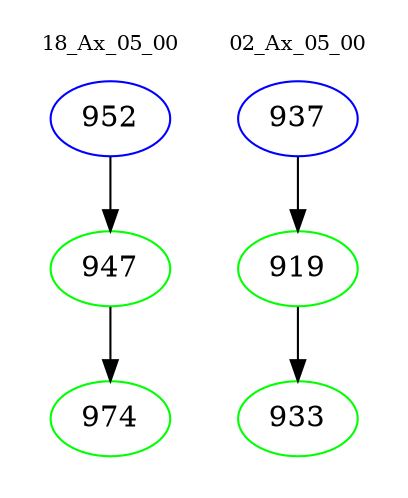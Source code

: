 digraph{
subgraph cluster_0 {
color = white
label = "18_Ax_05_00";
fontsize=10;
T0_952 [label="952", color="blue"]
T0_952 -> T0_947 [color="black"]
T0_947 [label="947", color="green"]
T0_947 -> T0_974 [color="black"]
T0_974 [label="974", color="green"]
}
subgraph cluster_1 {
color = white
label = "02_Ax_05_00";
fontsize=10;
T1_937 [label="937", color="blue"]
T1_937 -> T1_919 [color="black"]
T1_919 [label="919", color="green"]
T1_919 -> T1_933 [color="black"]
T1_933 [label="933", color="green"]
}
}
